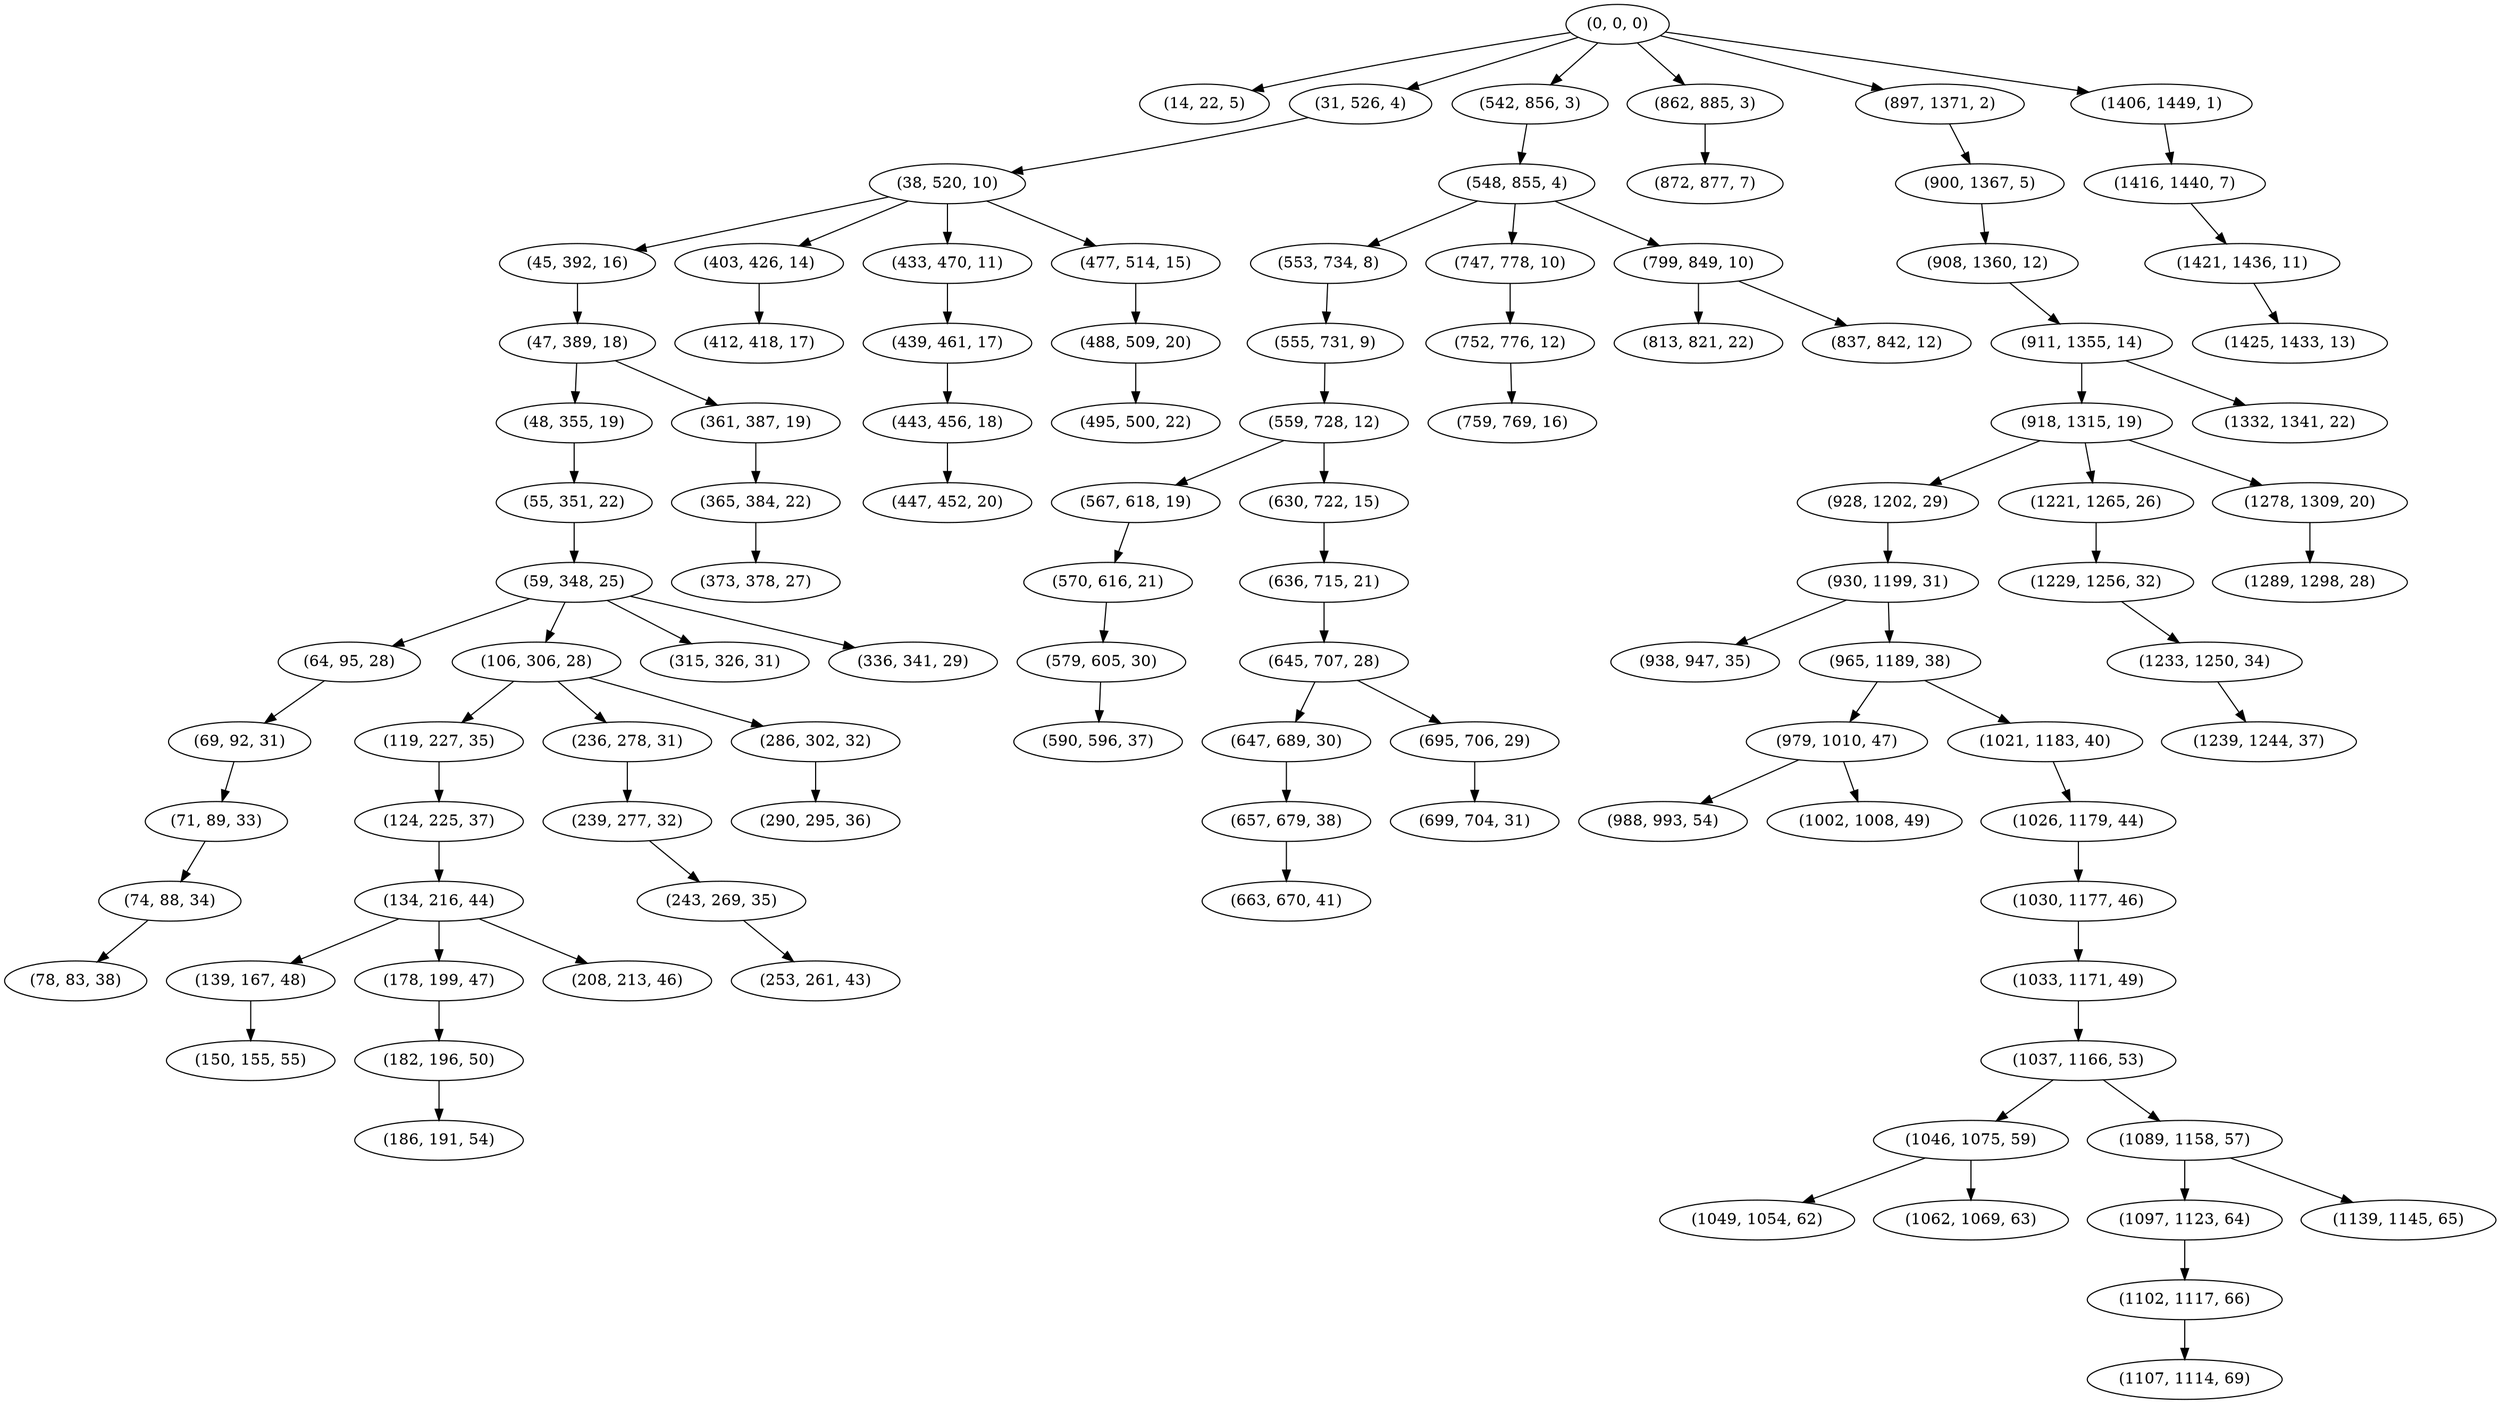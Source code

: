 digraph tree {
    "(0, 0, 0)";
    "(14, 22, 5)";
    "(31, 526, 4)";
    "(38, 520, 10)";
    "(45, 392, 16)";
    "(47, 389, 18)";
    "(48, 355, 19)";
    "(55, 351, 22)";
    "(59, 348, 25)";
    "(64, 95, 28)";
    "(69, 92, 31)";
    "(71, 89, 33)";
    "(74, 88, 34)";
    "(78, 83, 38)";
    "(106, 306, 28)";
    "(119, 227, 35)";
    "(124, 225, 37)";
    "(134, 216, 44)";
    "(139, 167, 48)";
    "(150, 155, 55)";
    "(178, 199, 47)";
    "(182, 196, 50)";
    "(186, 191, 54)";
    "(208, 213, 46)";
    "(236, 278, 31)";
    "(239, 277, 32)";
    "(243, 269, 35)";
    "(253, 261, 43)";
    "(286, 302, 32)";
    "(290, 295, 36)";
    "(315, 326, 31)";
    "(336, 341, 29)";
    "(361, 387, 19)";
    "(365, 384, 22)";
    "(373, 378, 27)";
    "(403, 426, 14)";
    "(412, 418, 17)";
    "(433, 470, 11)";
    "(439, 461, 17)";
    "(443, 456, 18)";
    "(447, 452, 20)";
    "(477, 514, 15)";
    "(488, 509, 20)";
    "(495, 500, 22)";
    "(542, 856, 3)";
    "(548, 855, 4)";
    "(553, 734, 8)";
    "(555, 731, 9)";
    "(559, 728, 12)";
    "(567, 618, 19)";
    "(570, 616, 21)";
    "(579, 605, 30)";
    "(590, 596, 37)";
    "(630, 722, 15)";
    "(636, 715, 21)";
    "(645, 707, 28)";
    "(647, 689, 30)";
    "(657, 679, 38)";
    "(663, 670, 41)";
    "(695, 706, 29)";
    "(699, 704, 31)";
    "(747, 778, 10)";
    "(752, 776, 12)";
    "(759, 769, 16)";
    "(799, 849, 10)";
    "(813, 821, 22)";
    "(837, 842, 12)";
    "(862, 885, 3)";
    "(872, 877, 7)";
    "(897, 1371, 2)";
    "(900, 1367, 5)";
    "(908, 1360, 12)";
    "(911, 1355, 14)";
    "(918, 1315, 19)";
    "(928, 1202, 29)";
    "(930, 1199, 31)";
    "(938, 947, 35)";
    "(965, 1189, 38)";
    "(979, 1010, 47)";
    "(988, 993, 54)";
    "(1002, 1008, 49)";
    "(1021, 1183, 40)";
    "(1026, 1179, 44)";
    "(1030, 1177, 46)";
    "(1033, 1171, 49)";
    "(1037, 1166, 53)";
    "(1046, 1075, 59)";
    "(1049, 1054, 62)";
    "(1062, 1069, 63)";
    "(1089, 1158, 57)";
    "(1097, 1123, 64)";
    "(1102, 1117, 66)";
    "(1107, 1114, 69)";
    "(1139, 1145, 65)";
    "(1221, 1265, 26)";
    "(1229, 1256, 32)";
    "(1233, 1250, 34)";
    "(1239, 1244, 37)";
    "(1278, 1309, 20)";
    "(1289, 1298, 28)";
    "(1332, 1341, 22)";
    "(1406, 1449, 1)";
    "(1416, 1440, 7)";
    "(1421, 1436, 11)";
    "(1425, 1433, 13)";
    "(0, 0, 0)" -> "(14, 22, 5)";
    "(0, 0, 0)" -> "(31, 526, 4)";
    "(0, 0, 0)" -> "(542, 856, 3)";
    "(0, 0, 0)" -> "(862, 885, 3)";
    "(0, 0, 0)" -> "(897, 1371, 2)";
    "(0, 0, 0)" -> "(1406, 1449, 1)";
    "(31, 526, 4)" -> "(38, 520, 10)";
    "(38, 520, 10)" -> "(45, 392, 16)";
    "(38, 520, 10)" -> "(403, 426, 14)";
    "(38, 520, 10)" -> "(433, 470, 11)";
    "(38, 520, 10)" -> "(477, 514, 15)";
    "(45, 392, 16)" -> "(47, 389, 18)";
    "(47, 389, 18)" -> "(48, 355, 19)";
    "(47, 389, 18)" -> "(361, 387, 19)";
    "(48, 355, 19)" -> "(55, 351, 22)";
    "(55, 351, 22)" -> "(59, 348, 25)";
    "(59, 348, 25)" -> "(64, 95, 28)";
    "(59, 348, 25)" -> "(106, 306, 28)";
    "(59, 348, 25)" -> "(315, 326, 31)";
    "(59, 348, 25)" -> "(336, 341, 29)";
    "(64, 95, 28)" -> "(69, 92, 31)";
    "(69, 92, 31)" -> "(71, 89, 33)";
    "(71, 89, 33)" -> "(74, 88, 34)";
    "(74, 88, 34)" -> "(78, 83, 38)";
    "(106, 306, 28)" -> "(119, 227, 35)";
    "(106, 306, 28)" -> "(236, 278, 31)";
    "(106, 306, 28)" -> "(286, 302, 32)";
    "(119, 227, 35)" -> "(124, 225, 37)";
    "(124, 225, 37)" -> "(134, 216, 44)";
    "(134, 216, 44)" -> "(139, 167, 48)";
    "(134, 216, 44)" -> "(178, 199, 47)";
    "(134, 216, 44)" -> "(208, 213, 46)";
    "(139, 167, 48)" -> "(150, 155, 55)";
    "(178, 199, 47)" -> "(182, 196, 50)";
    "(182, 196, 50)" -> "(186, 191, 54)";
    "(236, 278, 31)" -> "(239, 277, 32)";
    "(239, 277, 32)" -> "(243, 269, 35)";
    "(243, 269, 35)" -> "(253, 261, 43)";
    "(286, 302, 32)" -> "(290, 295, 36)";
    "(361, 387, 19)" -> "(365, 384, 22)";
    "(365, 384, 22)" -> "(373, 378, 27)";
    "(403, 426, 14)" -> "(412, 418, 17)";
    "(433, 470, 11)" -> "(439, 461, 17)";
    "(439, 461, 17)" -> "(443, 456, 18)";
    "(443, 456, 18)" -> "(447, 452, 20)";
    "(477, 514, 15)" -> "(488, 509, 20)";
    "(488, 509, 20)" -> "(495, 500, 22)";
    "(542, 856, 3)" -> "(548, 855, 4)";
    "(548, 855, 4)" -> "(553, 734, 8)";
    "(548, 855, 4)" -> "(747, 778, 10)";
    "(548, 855, 4)" -> "(799, 849, 10)";
    "(553, 734, 8)" -> "(555, 731, 9)";
    "(555, 731, 9)" -> "(559, 728, 12)";
    "(559, 728, 12)" -> "(567, 618, 19)";
    "(559, 728, 12)" -> "(630, 722, 15)";
    "(567, 618, 19)" -> "(570, 616, 21)";
    "(570, 616, 21)" -> "(579, 605, 30)";
    "(579, 605, 30)" -> "(590, 596, 37)";
    "(630, 722, 15)" -> "(636, 715, 21)";
    "(636, 715, 21)" -> "(645, 707, 28)";
    "(645, 707, 28)" -> "(647, 689, 30)";
    "(645, 707, 28)" -> "(695, 706, 29)";
    "(647, 689, 30)" -> "(657, 679, 38)";
    "(657, 679, 38)" -> "(663, 670, 41)";
    "(695, 706, 29)" -> "(699, 704, 31)";
    "(747, 778, 10)" -> "(752, 776, 12)";
    "(752, 776, 12)" -> "(759, 769, 16)";
    "(799, 849, 10)" -> "(813, 821, 22)";
    "(799, 849, 10)" -> "(837, 842, 12)";
    "(862, 885, 3)" -> "(872, 877, 7)";
    "(897, 1371, 2)" -> "(900, 1367, 5)";
    "(900, 1367, 5)" -> "(908, 1360, 12)";
    "(908, 1360, 12)" -> "(911, 1355, 14)";
    "(911, 1355, 14)" -> "(918, 1315, 19)";
    "(911, 1355, 14)" -> "(1332, 1341, 22)";
    "(918, 1315, 19)" -> "(928, 1202, 29)";
    "(918, 1315, 19)" -> "(1221, 1265, 26)";
    "(918, 1315, 19)" -> "(1278, 1309, 20)";
    "(928, 1202, 29)" -> "(930, 1199, 31)";
    "(930, 1199, 31)" -> "(938, 947, 35)";
    "(930, 1199, 31)" -> "(965, 1189, 38)";
    "(965, 1189, 38)" -> "(979, 1010, 47)";
    "(965, 1189, 38)" -> "(1021, 1183, 40)";
    "(979, 1010, 47)" -> "(988, 993, 54)";
    "(979, 1010, 47)" -> "(1002, 1008, 49)";
    "(1021, 1183, 40)" -> "(1026, 1179, 44)";
    "(1026, 1179, 44)" -> "(1030, 1177, 46)";
    "(1030, 1177, 46)" -> "(1033, 1171, 49)";
    "(1033, 1171, 49)" -> "(1037, 1166, 53)";
    "(1037, 1166, 53)" -> "(1046, 1075, 59)";
    "(1037, 1166, 53)" -> "(1089, 1158, 57)";
    "(1046, 1075, 59)" -> "(1049, 1054, 62)";
    "(1046, 1075, 59)" -> "(1062, 1069, 63)";
    "(1089, 1158, 57)" -> "(1097, 1123, 64)";
    "(1089, 1158, 57)" -> "(1139, 1145, 65)";
    "(1097, 1123, 64)" -> "(1102, 1117, 66)";
    "(1102, 1117, 66)" -> "(1107, 1114, 69)";
    "(1221, 1265, 26)" -> "(1229, 1256, 32)";
    "(1229, 1256, 32)" -> "(1233, 1250, 34)";
    "(1233, 1250, 34)" -> "(1239, 1244, 37)";
    "(1278, 1309, 20)" -> "(1289, 1298, 28)";
    "(1406, 1449, 1)" -> "(1416, 1440, 7)";
    "(1416, 1440, 7)" -> "(1421, 1436, 11)";
    "(1421, 1436, 11)" -> "(1425, 1433, 13)";
}
